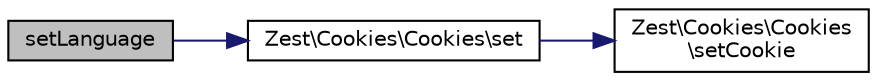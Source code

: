 digraph "setLanguage"
{
  edge [fontname="Helvetica",fontsize="10",labelfontname="Helvetica",labelfontsize="10"];
  node [fontname="Helvetica",fontsize="10",shape=record];
  rankdir="LR";
  Node14 [label="setLanguage",height=0.2,width=0.4,color="black", fillcolor="grey75", style="filled", fontcolor="black"];
  Node14 -> Node15 [color="midnightblue",fontsize="10",style="solid",fontname="Helvetica"];
  Node15 [label="Zest\\Cookies\\Cookies\\set",height=0.2,width=0.4,color="black", fillcolor="white", style="filled",URL="$class_zest_1_1_cookies_1_1_cookies.html#a8b2f390bd6d86a3f047038e3535028b8"];
  Node15 -> Node16 [color="midnightblue",fontsize="10",style="solid",fontname="Helvetica"];
  Node16 [label="Zest\\Cookies\\Cookies\l\\setCookie",height=0.2,width=0.4,color="black", fillcolor="white", style="filled",URL="$class_zest_1_1_cookies_1_1_cookies.html#a46c656a0b18e88410d3067af69868a63"];
}
